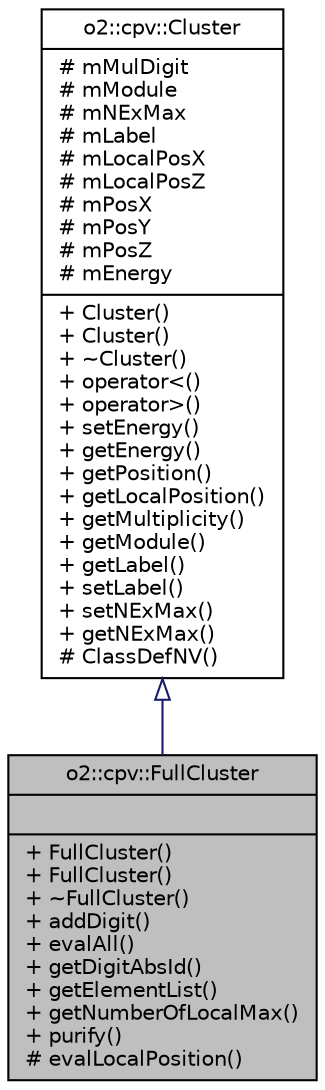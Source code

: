 digraph "o2::cpv::FullCluster"
{
 // INTERACTIVE_SVG=YES
  bgcolor="transparent";
  edge [fontname="Helvetica",fontsize="10",labelfontname="Helvetica",labelfontsize="10"];
  node [fontname="Helvetica",fontsize="10",shape=record];
  Node0 [label="{o2::cpv::FullCluster\n||+ FullCluster()\l+ FullCluster()\l+ ~FullCluster()\l+ addDigit()\l+ evalAll()\l+ getDigitAbsId()\l+ getElementList()\l+ getNumberOfLocalMax()\l+ purify()\l# evalLocalPosition()\l}",height=0.2,width=0.4,color="black", fillcolor="grey75", style="filled", fontcolor="black"];
  Node1 -> Node0 [dir="back",color="midnightblue",fontsize="10",style="solid",arrowtail="onormal",fontname="Helvetica"];
  Node1 [label="{o2::cpv::Cluster\n|# mMulDigit\l# mModule\l# mNExMax\l# mLabel\l# mLocalPosX\l# mLocalPosZ\l# mPosX\l# mPosY\l# mPosZ\l# mEnergy\l|+ Cluster()\l+ Cluster()\l+ ~Cluster()\l+ operator\<()\l+ operator\>()\l+ setEnergy()\l+ getEnergy()\l+ getPosition()\l+ getLocalPosition()\l+ getMultiplicity()\l+ getModule()\l+ getLabel()\l+ setLabel()\l+ setNExMax()\l+ getNExMax()\l# ClassDefNV()\l}",height=0.2,width=0.4,color="black",URL="$d9/dd4/classo2_1_1cpv_1_1Cluster.html",tooltip="Contains CPV cluster parameters. "];
}
